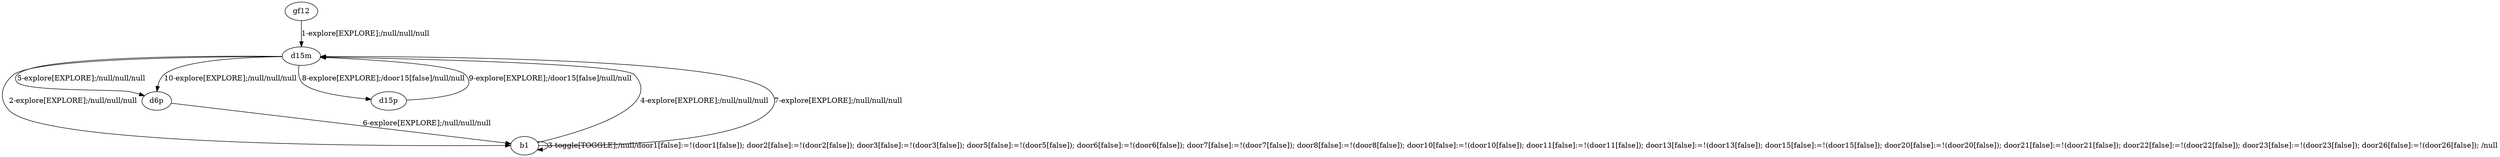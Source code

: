 # Total number of goals covered by this test: 1
# d15p --> d15m

digraph g {
"gf12" -> "d15m" [label = "1-explore[EXPLORE];/null/null/null"];
"d15m" -> "b1" [label = "2-explore[EXPLORE];/null/null/null"];
"b1" -> "b1" [label = "3-toggle[TOGGLE];/null/door1[false]:=!(door1[false]); door2[false]:=!(door2[false]); door3[false]:=!(door3[false]); door5[false]:=!(door5[false]); door6[false]:=!(door6[false]); door7[false]:=!(door7[false]); door8[false]:=!(door8[false]); door10[false]:=!(door10[false]); door11[false]:=!(door11[false]); door13[false]:=!(door13[false]); door15[false]:=!(door15[false]); door20[false]:=!(door20[false]); door21[false]:=!(door21[false]); door22[false]:=!(door22[false]); door23[false]:=!(door23[false]); door26[false]:=!(door26[false]); /null"];
"b1" -> "d15m" [label = "4-explore[EXPLORE];/null/null/null"];
"d15m" -> "d6p" [label = "5-explore[EXPLORE];/null/null/null"];
"d6p" -> "b1" [label = "6-explore[EXPLORE];/null/null/null"];
"b1" -> "d15m" [label = "7-explore[EXPLORE];/null/null/null"];
"d15m" -> "d15p" [label = "8-explore[EXPLORE];/door15[false]/null/null"];
"d15p" -> "d15m" [label = "9-explore[EXPLORE];/door15[false]/null/null"];
"d15m" -> "d6p" [label = "10-explore[EXPLORE];/null/null/null"];
}